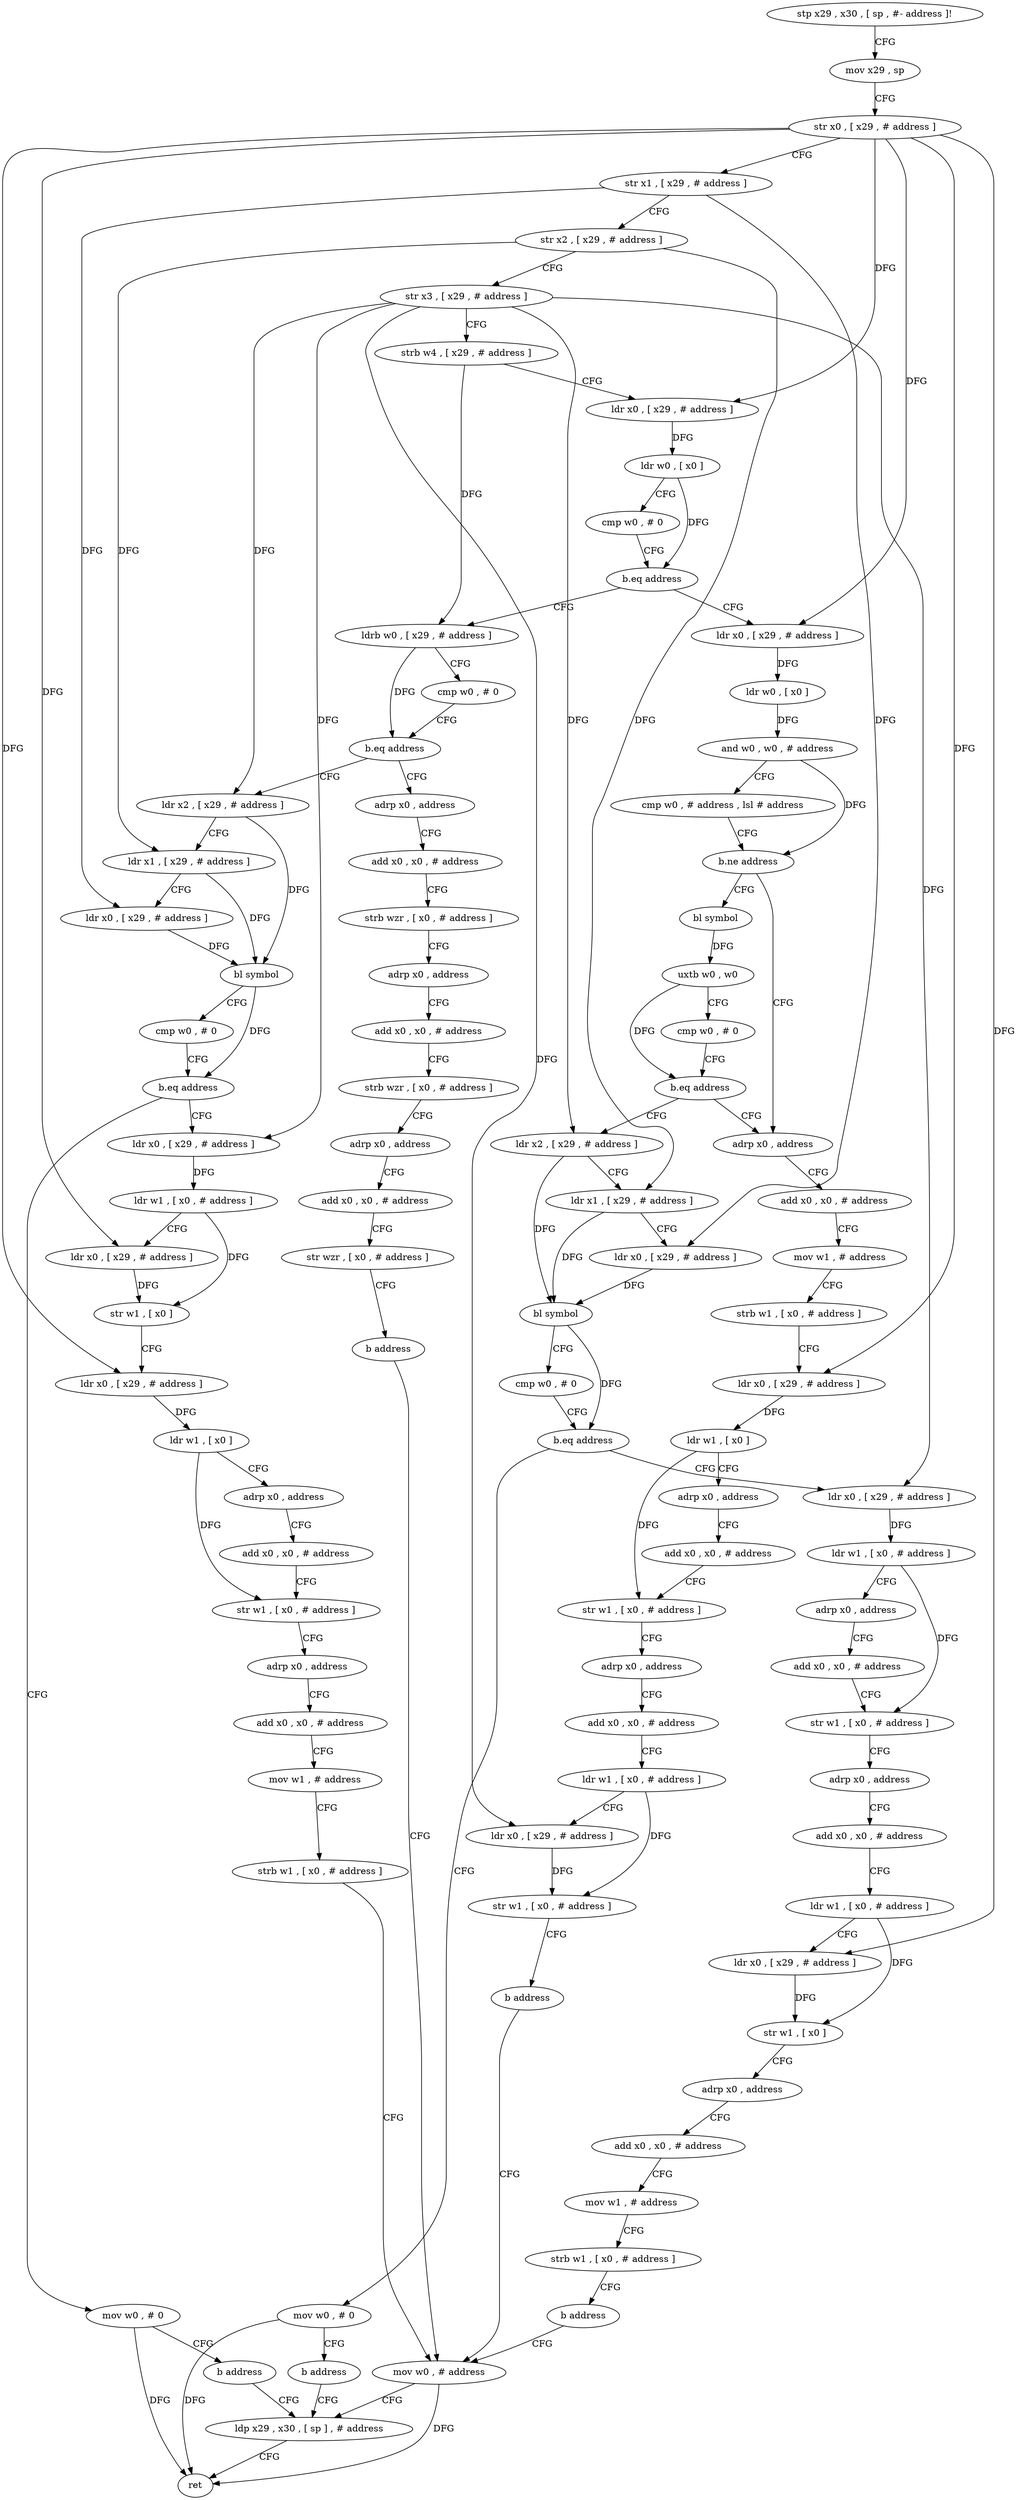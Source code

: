 digraph "func" {
"4245468" [label = "stp x29 , x30 , [ sp , #- address ]!" ]
"4245472" [label = "mov x29 , sp" ]
"4245476" [label = "str x0 , [ x29 , # address ]" ]
"4245480" [label = "str x1 , [ x29 , # address ]" ]
"4245484" [label = "str x2 , [ x29 , # address ]" ]
"4245488" [label = "str x3 , [ x29 , # address ]" ]
"4245492" [label = "strb w4 , [ x29 , # address ]" ]
"4245496" [label = "ldr x0 , [ x29 , # address ]" ]
"4245500" [label = "ldr w0 , [ x0 ]" ]
"4245504" [label = "cmp w0 , # 0" ]
"4245508" [label = "b.eq address" ]
"4245700" [label = "ldrb w0 , [ x29 , # address ]" ]
"4245512" [label = "ldr x0 , [ x29 , # address ]" ]
"4245704" [label = "cmp w0 , # 0" ]
"4245708" [label = "b.eq address" ]
"4245752" [label = "ldr x2 , [ x29 , # address ]" ]
"4245712" [label = "adrp x0 , address" ]
"4245516" [label = "ldr w0 , [ x0 ]" ]
"4245520" [label = "and w0 , w0 , # address" ]
"4245524" [label = "cmp w0 , # address , lsl # address" ]
"4245528" [label = "b.ne address" ]
"4245640" [label = "adrp x0 , address" ]
"4245532" [label = "bl symbol" ]
"4245756" [label = "ldr x1 , [ x29 , # address ]" ]
"4245760" [label = "ldr x0 , [ x29 , # address ]" ]
"4245764" [label = "bl symbol" ]
"4245768" [label = "cmp w0 , # 0" ]
"4245772" [label = "b.eq address" ]
"4245784" [label = "ldr x0 , [ x29 , # address ]" ]
"4245776" [label = "mov w0 , # 0" ]
"4245716" [label = "add x0 , x0 , # address" ]
"4245720" [label = "strb wzr , [ x0 , # address ]" ]
"4245724" [label = "adrp x0 , address" ]
"4245728" [label = "add x0 , x0 , # address" ]
"4245732" [label = "strb wzr , [ x0 , # address ]" ]
"4245736" [label = "adrp x0 , address" ]
"4245740" [label = "add x0 , x0 , # address" ]
"4245744" [label = "str wzr , [ x0 , # address ]" ]
"4245748" [label = "b address" ]
"4245836" [label = "mov w0 , # address" ]
"4245644" [label = "add x0 , x0 , # address" ]
"4245648" [label = "mov w1 , # address" ]
"4245652" [label = "strb w1 , [ x0 , # address ]" ]
"4245656" [label = "ldr x0 , [ x29 , # address ]" ]
"4245660" [label = "ldr w1 , [ x0 ]" ]
"4245664" [label = "adrp x0 , address" ]
"4245668" [label = "add x0 , x0 , # address" ]
"4245672" [label = "str w1 , [ x0 , # address ]" ]
"4245676" [label = "adrp x0 , address" ]
"4245680" [label = "add x0 , x0 , # address" ]
"4245684" [label = "ldr w1 , [ x0 , # address ]" ]
"4245688" [label = "ldr x0 , [ x29 , # address ]" ]
"4245692" [label = "str w1 , [ x0 , # address ]" ]
"4245696" [label = "b address" ]
"4245536" [label = "uxtb w0 , w0" ]
"4245540" [label = "cmp w0 , # 0" ]
"4245544" [label = "b.eq address" ]
"4245548" [label = "ldr x2 , [ x29 , # address ]" ]
"4245788" [label = "ldr w1 , [ x0 , # address ]" ]
"4245792" [label = "ldr x0 , [ x29 , # address ]" ]
"4245796" [label = "str w1 , [ x0 ]" ]
"4245800" [label = "ldr x0 , [ x29 , # address ]" ]
"4245804" [label = "ldr w1 , [ x0 ]" ]
"4245808" [label = "adrp x0 , address" ]
"4245812" [label = "add x0 , x0 , # address" ]
"4245816" [label = "str w1 , [ x0 , # address ]" ]
"4245820" [label = "adrp x0 , address" ]
"4245824" [label = "add x0 , x0 , # address" ]
"4245828" [label = "mov w1 , # address" ]
"4245832" [label = "strb w1 , [ x0 , # address ]" ]
"4245780" [label = "b address" ]
"4245840" [label = "ldp x29 , x30 , [ sp ] , # address" ]
"4245552" [label = "ldr x1 , [ x29 , # address ]" ]
"4245556" [label = "ldr x0 , [ x29 , # address ]" ]
"4245560" [label = "bl symbol" ]
"4245564" [label = "cmp w0 , # 0" ]
"4245568" [label = "b.eq address" ]
"4245580" [label = "ldr x0 , [ x29 , # address ]" ]
"4245572" [label = "mov w0 , # 0" ]
"4245844" [label = "ret" ]
"4245584" [label = "ldr w1 , [ x0 , # address ]" ]
"4245588" [label = "adrp x0 , address" ]
"4245592" [label = "add x0 , x0 , # address" ]
"4245596" [label = "str w1 , [ x0 , # address ]" ]
"4245600" [label = "adrp x0 , address" ]
"4245604" [label = "add x0 , x0 , # address" ]
"4245608" [label = "ldr w1 , [ x0 , # address ]" ]
"4245612" [label = "ldr x0 , [ x29 , # address ]" ]
"4245616" [label = "str w1 , [ x0 ]" ]
"4245620" [label = "adrp x0 , address" ]
"4245624" [label = "add x0 , x0 , # address" ]
"4245628" [label = "mov w1 , # address" ]
"4245632" [label = "strb w1 , [ x0 , # address ]" ]
"4245636" [label = "b address" ]
"4245576" [label = "b address" ]
"4245468" -> "4245472" [ label = "CFG" ]
"4245472" -> "4245476" [ label = "CFG" ]
"4245476" -> "4245480" [ label = "CFG" ]
"4245476" -> "4245496" [ label = "DFG" ]
"4245476" -> "4245512" [ label = "DFG" ]
"4245476" -> "4245656" [ label = "DFG" ]
"4245476" -> "4245792" [ label = "DFG" ]
"4245476" -> "4245800" [ label = "DFG" ]
"4245476" -> "4245612" [ label = "DFG" ]
"4245480" -> "4245484" [ label = "CFG" ]
"4245480" -> "4245760" [ label = "DFG" ]
"4245480" -> "4245556" [ label = "DFG" ]
"4245484" -> "4245488" [ label = "CFG" ]
"4245484" -> "4245756" [ label = "DFG" ]
"4245484" -> "4245552" [ label = "DFG" ]
"4245488" -> "4245492" [ label = "CFG" ]
"4245488" -> "4245752" [ label = "DFG" ]
"4245488" -> "4245688" [ label = "DFG" ]
"4245488" -> "4245784" [ label = "DFG" ]
"4245488" -> "4245548" [ label = "DFG" ]
"4245488" -> "4245580" [ label = "DFG" ]
"4245492" -> "4245496" [ label = "CFG" ]
"4245492" -> "4245700" [ label = "DFG" ]
"4245496" -> "4245500" [ label = "DFG" ]
"4245500" -> "4245504" [ label = "CFG" ]
"4245500" -> "4245508" [ label = "DFG" ]
"4245504" -> "4245508" [ label = "CFG" ]
"4245508" -> "4245700" [ label = "CFG" ]
"4245508" -> "4245512" [ label = "CFG" ]
"4245700" -> "4245704" [ label = "CFG" ]
"4245700" -> "4245708" [ label = "DFG" ]
"4245512" -> "4245516" [ label = "DFG" ]
"4245704" -> "4245708" [ label = "CFG" ]
"4245708" -> "4245752" [ label = "CFG" ]
"4245708" -> "4245712" [ label = "CFG" ]
"4245752" -> "4245756" [ label = "CFG" ]
"4245752" -> "4245764" [ label = "DFG" ]
"4245712" -> "4245716" [ label = "CFG" ]
"4245516" -> "4245520" [ label = "DFG" ]
"4245520" -> "4245524" [ label = "CFG" ]
"4245520" -> "4245528" [ label = "DFG" ]
"4245524" -> "4245528" [ label = "CFG" ]
"4245528" -> "4245640" [ label = "CFG" ]
"4245528" -> "4245532" [ label = "CFG" ]
"4245640" -> "4245644" [ label = "CFG" ]
"4245532" -> "4245536" [ label = "DFG" ]
"4245756" -> "4245760" [ label = "CFG" ]
"4245756" -> "4245764" [ label = "DFG" ]
"4245760" -> "4245764" [ label = "DFG" ]
"4245764" -> "4245768" [ label = "CFG" ]
"4245764" -> "4245772" [ label = "DFG" ]
"4245768" -> "4245772" [ label = "CFG" ]
"4245772" -> "4245784" [ label = "CFG" ]
"4245772" -> "4245776" [ label = "CFG" ]
"4245784" -> "4245788" [ label = "DFG" ]
"4245776" -> "4245780" [ label = "CFG" ]
"4245776" -> "4245844" [ label = "DFG" ]
"4245716" -> "4245720" [ label = "CFG" ]
"4245720" -> "4245724" [ label = "CFG" ]
"4245724" -> "4245728" [ label = "CFG" ]
"4245728" -> "4245732" [ label = "CFG" ]
"4245732" -> "4245736" [ label = "CFG" ]
"4245736" -> "4245740" [ label = "CFG" ]
"4245740" -> "4245744" [ label = "CFG" ]
"4245744" -> "4245748" [ label = "CFG" ]
"4245748" -> "4245836" [ label = "CFG" ]
"4245836" -> "4245840" [ label = "CFG" ]
"4245836" -> "4245844" [ label = "DFG" ]
"4245644" -> "4245648" [ label = "CFG" ]
"4245648" -> "4245652" [ label = "CFG" ]
"4245652" -> "4245656" [ label = "CFG" ]
"4245656" -> "4245660" [ label = "DFG" ]
"4245660" -> "4245664" [ label = "CFG" ]
"4245660" -> "4245672" [ label = "DFG" ]
"4245664" -> "4245668" [ label = "CFG" ]
"4245668" -> "4245672" [ label = "CFG" ]
"4245672" -> "4245676" [ label = "CFG" ]
"4245676" -> "4245680" [ label = "CFG" ]
"4245680" -> "4245684" [ label = "CFG" ]
"4245684" -> "4245688" [ label = "CFG" ]
"4245684" -> "4245692" [ label = "DFG" ]
"4245688" -> "4245692" [ label = "DFG" ]
"4245692" -> "4245696" [ label = "CFG" ]
"4245696" -> "4245836" [ label = "CFG" ]
"4245536" -> "4245540" [ label = "CFG" ]
"4245536" -> "4245544" [ label = "DFG" ]
"4245540" -> "4245544" [ label = "CFG" ]
"4245544" -> "4245640" [ label = "CFG" ]
"4245544" -> "4245548" [ label = "CFG" ]
"4245548" -> "4245552" [ label = "CFG" ]
"4245548" -> "4245560" [ label = "DFG" ]
"4245788" -> "4245792" [ label = "CFG" ]
"4245788" -> "4245796" [ label = "DFG" ]
"4245792" -> "4245796" [ label = "DFG" ]
"4245796" -> "4245800" [ label = "CFG" ]
"4245800" -> "4245804" [ label = "DFG" ]
"4245804" -> "4245808" [ label = "CFG" ]
"4245804" -> "4245816" [ label = "DFG" ]
"4245808" -> "4245812" [ label = "CFG" ]
"4245812" -> "4245816" [ label = "CFG" ]
"4245816" -> "4245820" [ label = "CFG" ]
"4245820" -> "4245824" [ label = "CFG" ]
"4245824" -> "4245828" [ label = "CFG" ]
"4245828" -> "4245832" [ label = "CFG" ]
"4245832" -> "4245836" [ label = "CFG" ]
"4245780" -> "4245840" [ label = "CFG" ]
"4245840" -> "4245844" [ label = "CFG" ]
"4245552" -> "4245556" [ label = "CFG" ]
"4245552" -> "4245560" [ label = "DFG" ]
"4245556" -> "4245560" [ label = "DFG" ]
"4245560" -> "4245564" [ label = "CFG" ]
"4245560" -> "4245568" [ label = "DFG" ]
"4245564" -> "4245568" [ label = "CFG" ]
"4245568" -> "4245580" [ label = "CFG" ]
"4245568" -> "4245572" [ label = "CFG" ]
"4245580" -> "4245584" [ label = "DFG" ]
"4245572" -> "4245576" [ label = "CFG" ]
"4245572" -> "4245844" [ label = "DFG" ]
"4245584" -> "4245588" [ label = "CFG" ]
"4245584" -> "4245596" [ label = "DFG" ]
"4245588" -> "4245592" [ label = "CFG" ]
"4245592" -> "4245596" [ label = "CFG" ]
"4245596" -> "4245600" [ label = "CFG" ]
"4245600" -> "4245604" [ label = "CFG" ]
"4245604" -> "4245608" [ label = "CFG" ]
"4245608" -> "4245612" [ label = "CFG" ]
"4245608" -> "4245616" [ label = "DFG" ]
"4245612" -> "4245616" [ label = "DFG" ]
"4245616" -> "4245620" [ label = "CFG" ]
"4245620" -> "4245624" [ label = "CFG" ]
"4245624" -> "4245628" [ label = "CFG" ]
"4245628" -> "4245632" [ label = "CFG" ]
"4245632" -> "4245636" [ label = "CFG" ]
"4245636" -> "4245836" [ label = "CFG" ]
"4245576" -> "4245840" [ label = "CFG" ]
}
